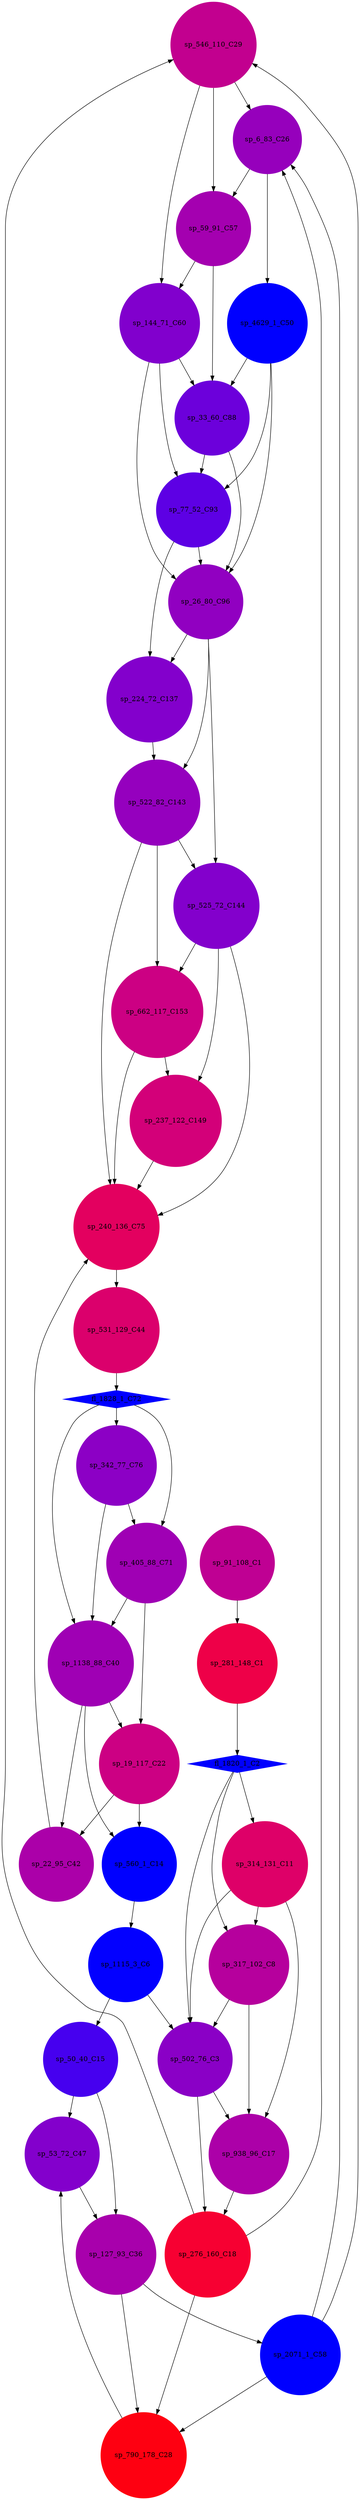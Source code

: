 digraph ATTTCAATTCCATAAAGGTGCGATTAGAAC {
		sp_546_110_C29 [ color = "#c2008f", fillcolor="#c2008f", style= filled, shape=circle];
		sp_6_83_C26 [ color = "#9600bc", fillcolor="#9600bc", style= filled, shape=circle];
		sp_59_91_C57 [ color = "#a400b0", fillcolor="#a400b0", style= filled, shape=circle];
		sp_19_117_C22 [ color = "#cc0083", fillcolor="#cc0083", style= filled, shape=circle];
		sp_22_95_C42 [ color = "#ab00a9", fillcolor="#ab00a9", style= filled, shape=circle];
		sp_560_1_C14 [ color = "#0000ff", fillcolor="#0000ff", style= filled, shape=circle];
		sp_237_122_C149 [ color = "#d30079", fillcolor="#d30079", style= filled, shape=circle];
		sp_26_80_C96 [ color = "#9100c1", fillcolor="#9100c1", style= filled, shape=circle];
		sp_224_72_C137 [ color = "#8300cc", fillcolor="#8300cc", style= filled, shape=circle];
		sp_144_71_C60 [ color = "#8100cd", fillcolor="#8100cd", style= filled, shape=circle];
		sp_4629_1_C50 [ color = "#0000ff", fillcolor="#0000ff", style= filled, shape=circle];
		sp_33_60_C88 [ color = "#6c00db", fillcolor="#6c00db", style= filled, shape=circle];
		sp_77_52_C93 [ color = "#5d00e4", fillcolor="#5d00e4", style= filled, shape=circle];
		sp_50_40_C15 [ color = "#4600ef", fillcolor="#4600ef", style= filled, shape=circle];
		sp_53_72_C47 [ color = "#8300cc", fillcolor="#8300cc", style= filled, shape=circle];
		sp_127_93_C36 [ color = "#a800ac", fillcolor="#a800ac", style= filled, shape=circle];
		sp_938_96_C17 [ color = "#ac00a8", fillcolor="#ac00a8", style= filled, shape=circle];
		sp_91_108_C1 [ color = "#bf0093", fillcolor="#bf0093", style= filled, shape=circle];
		sp_522_82_C143 [ color = "#9500be", fillcolor="#9500be", style= filled, shape=circle];
		sp_525_72_C144 [ color = "#8300cc", fillcolor="#8300cc", style= filled, shape=circle];
		sp_531_129_C44 [ color = "#db006c", fillcolor="#db006c", style= filled, shape=circle];
		sp_1115_3_C6 [ color = "#0300ff", fillcolor="#0300ff", style= filled, shape=circle];
		sp_662_117_C153 [ color = "#cc0083", fillcolor="#cc0083", style= filled, shape=circle];
		sp_240_136_C75 [ color = "#e3005f", fillcolor="#e3005f", style= filled, shape=circle];
		sp_276_160_C18 [ color = "#f70032", fillcolor="#f70032", style= filled, shape=circle];
		sp_2071_1_C58 [ color = "#0000ff", fillcolor="#0000ff", style= filled, shape=circle];
		sp_1138_88_C40 [ color = "#9f00b4", fillcolor="#9f00b4", style= filled, shape=circle];
		sp_281_148_C1 [ color = "#ee0048", fillcolor="#ee0048", style= filled, shape=circle];
		fl_1820_1_C2 [ color = "#0000ff", fillcolor="#0000ff", style= filled, shape=diamond];
		fl_1828_1_C72 [ color = "#0000ff", fillcolor="#0000ff", style= filled, shape=diamond];
		sp_342_77_C76 [ color = "#8c00c5", fillcolor="#8c00c5", style= filled, shape=circle];
		sp_314_131_C11 [ color = "#de0068", fillcolor="#de0068", style= filled, shape=circle];
		sp_317_102_C8 [ color = "#b6009d", fillcolor="#b6009d", style= filled, shape=circle];
		sp_502_76_C3 [ color = "#8a00c6", fillcolor="#8a00c6", style= filled, shape=circle];
		sp_790_178_C28 [ color = "#fe0011", fillcolor="#fe0011", style= filled, shape=circle];
		sp_405_88_C71 [ color = "#9f00b4", fillcolor="#9f00b4", style= filled, shape=circle];
		sp_546_110_C29 -> sp_144_71_C60 [ len=2 ];
		sp_546_110_C29 -> sp_59_91_C57 [ len=2 ];
		sp_546_110_C29 -> sp_6_83_C26 [ len=2 ];
		sp_6_83_C26 -> sp_59_91_C57 [ len=2 ];
		sp_6_83_C26 -> sp_4629_1_C50 [ len=2 ];
		sp_59_91_C57 -> sp_33_60_C88 [ len=2 ];
		sp_59_91_C57 -> sp_144_71_C60 [ len=2 ];
		sp_19_117_C22 -> sp_22_95_C42 [ len=2 ];
		sp_19_117_C22 -> sp_560_1_C14 [ len=2 ];
		sp_22_95_C42 -> sp_240_136_C75 [ len=2 ];
		sp_560_1_C14 -> sp_1115_3_C6 [ len=2 ];
		sp_237_122_C149 -> sp_240_136_C75 [ len=2 ];
		sp_26_80_C96 -> sp_224_72_C137 [ len=2 ];
		sp_26_80_C96 -> sp_522_82_C143 [ len=2 ];
		sp_26_80_C96 -> sp_525_72_C144 [ len=2 ];
		sp_224_72_C137 -> sp_522_82_C143 [ len=2 ];
		sp_144_71_C60 -> sp_33_60_C88 [ len=2 ];
		sp_144_71_C60 -> sp_77_52_C93 [ len=2 ];
		sp_144_71_C60 -> sp_26_80_C96 [ len=2 ];
		sp_4629_1_C50 -> sp_33_60_C88 [ len=2 ];
		sp_4629_1_C50 -> sp_77_52_C93 [ len=2 ];
		sp_4629_1_C50 -> sp_26_80_C96 [ len=2 ];
		sp_33_60_C88 -> sp_77_52_C93 [ len=2 ];
		sp_33_60_C88 -> sp_26_80_C96 [ len=2 ];
		sp_77_52_C93 -> sp_224_72_C137 [ len=2 ];
		sp_77_52_C93 -> sp_26_80_C96 [ len=2 ];
		sp_50_40_C15 -> sp_127_93_C36 [ len=2 ];
		sp_50_40_C15 -> sp_53_72_C47 [ len=2 ];
		sp_53_72_C47 -> sp_127_93_C36 [ len=2 ];
		sp_127_93_C36 -> sp_2071_1_C58 [ len=2 ];
		sp_127_93_C36 -> sp_790_178_C28 [ len=2 ];
		sp_938_96_C17 -> sp_276_160_C18 [ len=2 ];
		sp_91_108_C1 -> sp_281_148_C1 [ len=2 ];
		sp_522_82_C143 -> sp_525_72_C144 [ len=2 ];
		sp_522_82_C143 -> sp_662_117_C153 [ len=2 ];
		sp_522_82_C143 -> sp_240_136_C75 [ len=2 ];
		sp_525_72_C144 -> sp_237_122_C149 [ len=2 ];
		sp_525_72_C144 -> sp_662_117_C153 [ len=2 ];
		sp_525_72_C144 -> sp_240_136_C75 [ len=2 ];
		sp_531_129_C44 -> fl_1828_1_C72 [ len=2 ];
		sp_1115_3_C6 -> sp_50_40_C15 [ len=2 ];
		sp_1115_3_C6 -> sp_502_76_C3 [ len=2 ];
		sp_662_117_C153 -> sp_237_122_C149 [ len=2 ];
		sp_662_117_C153 -> sp_240_136_C75 [ len=2 ];
		sp_240_136_C75 -> sp_531_129_C44 [ len=2 ];
		sp_276_160_C18 -> sp_6_83_C26 [ len=2 ];
		sp_276_160_C18 -> sp_546_110_C29 [ len=2 ];
		sp_276_160_C18 -> sp_790_178_C28 [ len=2 ];
		sp_2071_1_C58 -> sp_6_83_C26 [ len=2 ];
		sp_2071_1_C58 -> sp_546_110_C29 [ len=2 ];
		sp_2071_1_C58 -> sp_790_178_C28 [ len=2 ];
		sp_1138_88_C40 -> sp_22_95_C42 [ len=2 ];
		sp_1138_88_C40 -> sp_560_1_C14 [ len=2 ];
		sp_1138_88_C40 -> sp_19_117_C22 [ len=2 ];
		sp_281_148_C1 -> fl_1820_1_C2 [ len=2 ];
		fl_1820_1_C2 -> sp_502_76_C3 [ len=2 ];
		fl_1820_1_C2 -> sp_317_102_C8 [ len=2 ];
		fl_1820_1_C2 -> sp_314_131_C11 [ len=2 ];
		fl_1828_1_C72 -> sp_1138_88_C40 [ len=2 ];
		fl_1828_1_C72 -> sp_342_77_C76 [ len=2 ];
		fl_1828_1_C72 -> sp_405_88_C71 [ len=2 ];
		sp_342_77_C76 -> sp_1138_88_C40 [ len=2 ];
		sp_342_77_C76 -> sp_405_88_C71 [ len=2 ];
		sp_314_131_C11 -> sp_502_76_C3 [ len=2 ];
		sp_314_131_C11 -> sp_938_96_C17 [ len=2 ];
		sp_314_131_C11 -> sp_317_102_C8 [ len=2 ];
		sp_317_102_C8 -> sp_502_76_C3 [ len=2 ];
		sp_317_102_C8 -> sp_938_96_C17 [ len=2 ];
		sp_502_76_C3 -> sp_938_96_C17 [ len=2 ];
		sp_502_76_C3 -> sp_276_160_C18 [ len=2 ];
		sp_790_178_C28 -> sp_53_72_C47 [ len=2 ];
		sp_405_88_C71 -> sp_19_117_C22 [ len=2 ];
		sp_405_88_C71 -> sp_1138_88_C40 [ len=2 ];

}
